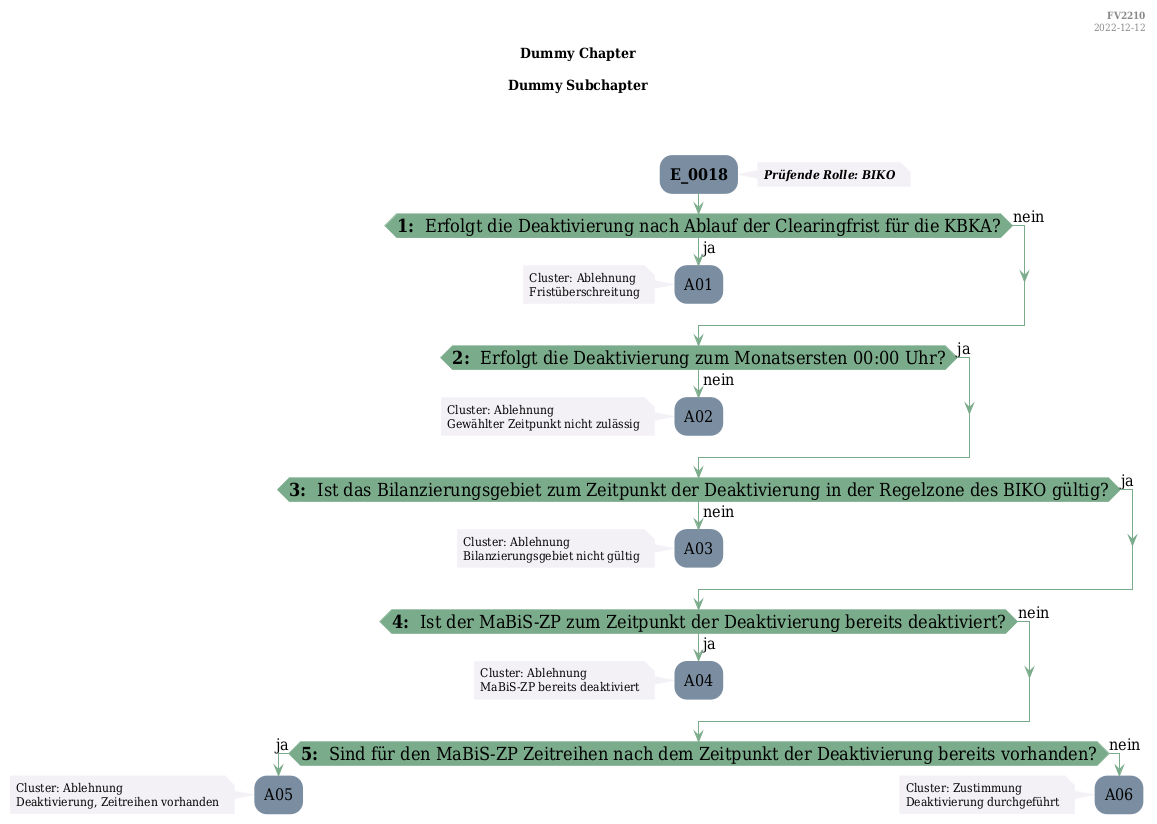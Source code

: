 @startuml
skinparam Shadowing false
skinparam NoteBorderColor #f3f1f6
skinparam NoteBackgroundColor #f3f1f6
skinparam NoteFontSize 12
skinparam ActivityBorderColor none
skinparam ActivityBackgroundColor #7a8da1
skinparam ActivityFontSize 16
skinparam ArrowColor #7aab8a
skinparam ArrowFontSize 16
skinparam ActivityDiamondBackgroundColor #7aab8a
skinparam ActivityDiamondBorderColor #7aab8a
skinparam ActivityDiamondFontSize 18
skinparam defaultFontName DejaVu Serif Condensed
skinparam ActivityEndColor #669580

header
<b>FV2210
2022-12-12
endheader

title
Dummy Chapter

Dummy Subchapter



end title
:<b>E_0018</b>;
note right
<b><i>Prüfende Rolle: BIKO
end note

if (<b>1: </b> Erfolgt die Deaktivierung nach Ablauf der Clearingfrist für die KBKA?) then (ja)
    :A01;
    note left
        Cluster: Ablehnung
        Fristüberschreitung
    endnote
    kill;
else (nein)
endif
if (<b>2: </b> Erfolgt die Deaktivierung zum Monatsersten 00:00 Uhr?) then (ja)
else (nein)
    :A02;
    note left
        Cluster: Ablehnung
        Gewählter Zeitpunkt nicht zulässig
    endnote
    kill;
endif
if (<b>3: </b> Ist das Bilanzierungsgebiet zum Zeitpunkt der Deaktivierung in der Regelzone des BIKO gültig?) then (ja)
else (nein)
    :A03;
    note left
        Cluster: Ablehnung
        Bilanzierungsgebiet nicht gültig
    endnote
    kill;
endif
if (<b>4: </b> Ist der MaBiS-ZP zum Zeitpunkt der Deaktivierung bereits deaktiviert?) then (ja)
    :A04;
    note left
        Cluster: Ablehnung
        MaBiS-ZP bereits deaktiviert
    endnote
    kill;
else (nein)
endif
if (<b>5: </b> Sind für den MaBiS-ZP Zeitreihen nach dem Zeitpunkt der Deaktivierung bereits vorhanden?) then (ja)
    :A05;
    note left
        Cluster: Ablehnung
        Deaktivierung, Zeitreihen vorhanden
    endnote
    kill;
else (nein)
    :A06;
    note left
        Cluster: Zustimmung 
        Deaktivierung durchgeführt
    endnote
    kill;
endif

@enduml
